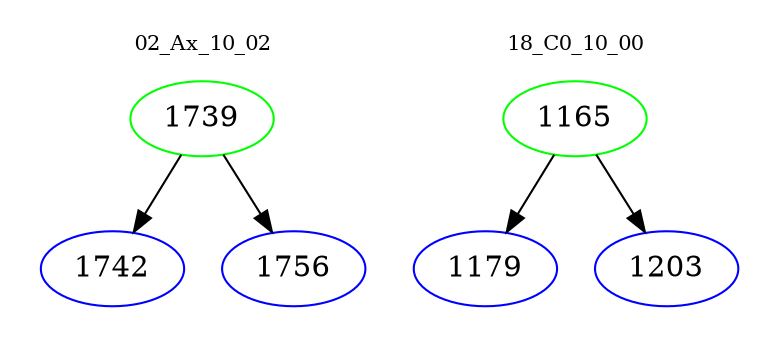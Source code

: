 digraph{
subgraph cluster_0 {
color = white
label = "02_Ax_10_02";
fontsize=10;
T0_1739 [label="1739", color="green"]
T0_1739 -> T0_1742 [color="black"]
T0_1742 [label="1742", color="blue"]
T0_1739 -> T0_1756 [color="black"]
T0_1756 [label="1756", color="blue"]
}
subgraph cluster_1 {
color = white
label = "18_C0_10_00";
fontsize=10;
T1_1165 [label="1165", color="green"]
T1_1165 -> T1_1179 [color="black"]
T1_1179 [label="1179", color="blue"]
T1_1165 -> T1_1203 [color="black"]
T1_1203 [label="1203", color="blue"]
}
}
